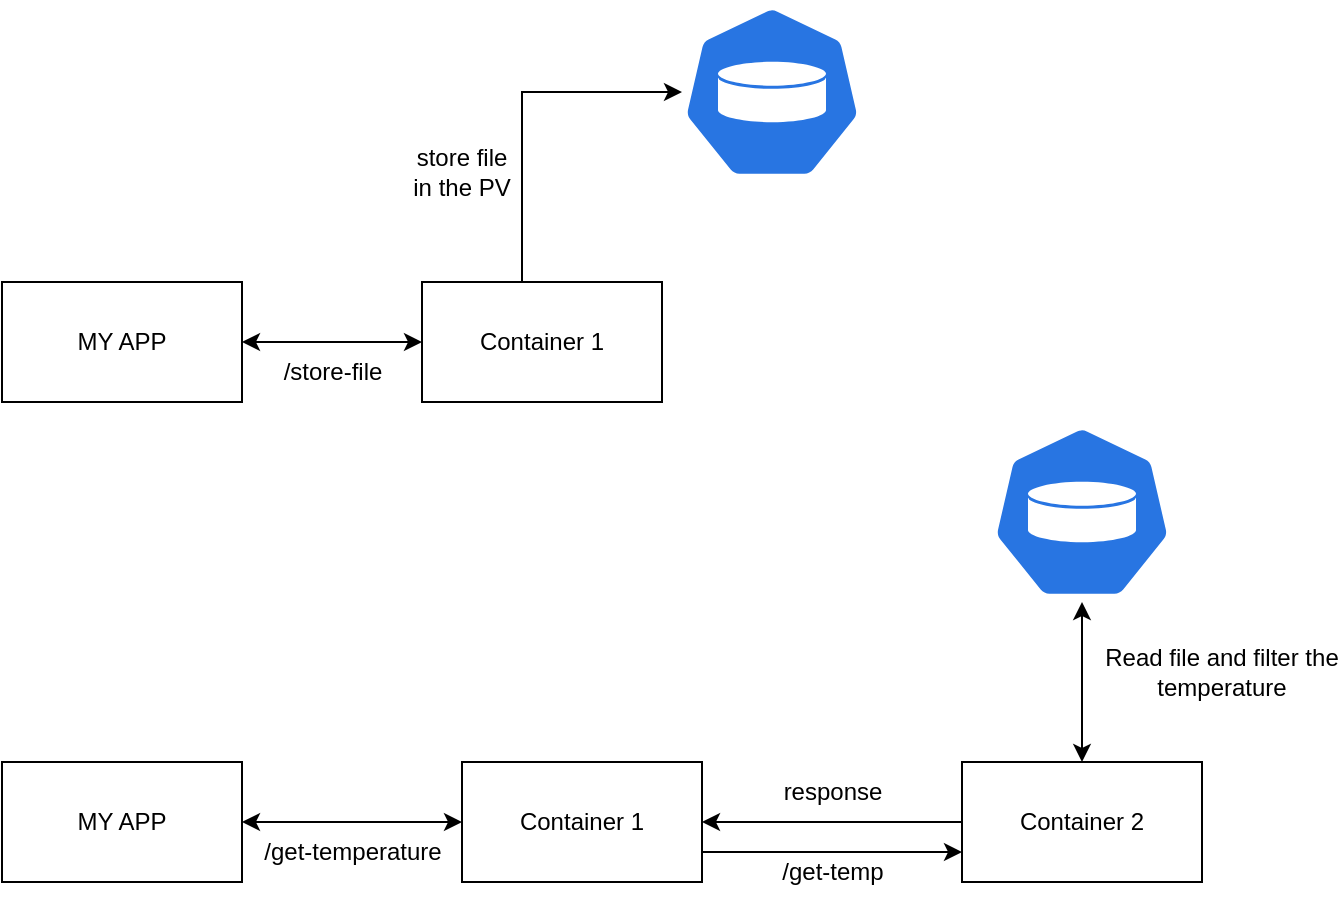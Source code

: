 <mxfile version="21.6.8" type="github">
  <diagram name="Page-1" id="fEA3D3u9Bvl39R5_udzE">
    <mxGraphModel dx="1189" dy="771" grid="1" gridSize="10" guides="1" tooltips="1" connect="1" arrows="1" fold="1" page="1" pageScale="1" pageWidth="850" pageHeight="1100" math="0" shadow="0">
      <root>
        <mxCell id="0" />
        <mxCell id="1" parent="0" />
        <mxCell id="XxELd32nO00j1UztRw8B-7" style="edgeStyle=orthogonalEdgeStyle;rounded=0;orthogonalLoop=1;jettySize=auto;html=1;" edge="1" parent="1" source="XxELd32nO00j1UztRw8B-1" target="XxELd32nO00j1UztRw8B-3">
          <mxGeometry relative="1" as="geometry">
            <Array as="points">
              <mxPoint x="300" y="165" />
            </Array>
          </mxGeometry>
        </mxCell>
        <mxCell id="XxELd32nO00j1UztRw8B-1" value="Container 1" style="rounded=0;whiteSpace=wrap;html=1;" vertex="1" parent="1">
          <mxGeometry x="250" y="260" width="120" height="60" as="geometry" />
        </mxCell>
        <mxCell id="XxELd32nO00j1UztRw8B-3" value="" style="sketch=0;html=1;dashed=0;whitespace=wrap;fillColor=#2875E2;strokeColor=#ffffff;points=[[0.005,0.63,0],[0.1,0.2,0],[0.9,0.2,0],[0.5,0,0],[0.995,0.63,0],[0.72,0.99,0],[0.5,1,0],[0.28,0.99,0]];verticalLabelPosition=bottom;align=center;verticalAlign=top;shape=mxgraph.kubernetes.icon;prIcon=pv" vertex="1" parent="1">
          <mxGeometry x="380" y="120" width="90" height="90" as="geometry" />
        </mxCell>
        <mxCell id="XxELd32nO00j1UztRw8B-5" style="edgeStyle=orthogonalEdgeStyle;rounded=0;orthogonalLoop=1;jettySize=auto;html=1;startArrow=classic;startFill=1;" edge="1" parent="1" source="XxELd32nO00j1UztRw8B-4" target="XxELd32nO00j1UztRw8B-1">
          <mxGeometry relative="1" as="geometry" />
        </mxCell>
        <mxCell id="XxELd32nO00j1UztRw8B-4" value="MY APP" style="rounded=0;whiteSpace=wrap;html=1;" vertex="1" parent="1">
          <mxGeometry x="40" y="260" width="120" height="60" as="geometry" />
        </mxCell>
        <mxCell id="XxELd32nO00j1UztRw8B-6" value="/store-file" style="text;html=1;align=center;verticalAlign=middle;resizable=0;points=[];autosize=1;strokeColor=none;fillColor=none;" vertex="1" parent="1">
          <mxGeometry x="170" y="290" width="70" height="30" as="geometry" />
        </mxCell>
        <mxCell id="XxELd32nO00j1UztRw8B-8" value="store file in the PV" style="text;html=1;strokeColor=none;fillColor=none;align=center;verticalAlign=middle;whiteSpace=wrap;rounded=0;" vertex="1" parent="1">
          <mxGeometry x="240" y="190" width="60" height="30" as="geometry" />
        </mxCell>
        <mxCell id="XxELd32nO00j1UztRw8B-22" style="edgeStyle=orthogonalEdgeStyle;rounded=0;orthogonalLoop=1;jettySize=auto;html=1;entryX=0;entryY=0.75;entryDx=0;entryDy=0;" edge="1" parent="1" source="XxELd32nO00j1UztRw8B-10" target="XxELd32nO00j1UztRw8B-11">
          <mxGeometry relative="1" as="geometry">
            <Array as="points">
              <mxPoint x="420" y="545" />
              <mxPoint x="420" y="545" />
            </Array>
          </mxGeometry>
        </mxCell>
        <mxCell id="XxELd32nO00j1UztRw8B-10" value="Container 1" style="rounded=0;whiteSpace=wrap;html=1;" vertex="1" parent="1">
          <mxGeometry x="270" y="500" width="120" height="60" as="geometry" />
        </mxCell>
        <mxCell id="XxELd32nO00j1UztRw8B-19" style="edgeStyle=orthogonalEdgeStyle;rounded=0;orthogonalLoop=1;jettySize=auto;html=1;entryX=0.5;entryY=1;entryDx=0;entryDy=0;entryPerimeter=0;startArrow=classic;startFill=1;" edge="1" parent="1" source="XxELd32nO00j1UztRw8B-11" target="XxELd32nO00j1UztRw8B-12">
          <mxGeometry relative="1" as="geometry" />
        </mxCell>
        <mxCell id="XxELd32nO00j1UztRw8B-23" style="edgeStyle=orthogonalEdgeStyle;rounded=0;orthogonalLoop=1;jettySize=auto;html=1;entryX=1;entryY=0.5;entryDx=0;entryDy=0;" edge="1" parent="1" source="XxELd32nO00j1UztRw8B-11" target="XxELd32nO00j1UztRw8B-10">
          <mxGeometry relative="1" as="geometry" />
        </mxCell>
        <mxCell id="XxELd32nO00j1UztRw8B-11" value="Container 2" style="rounded=0;whiteSpace=wrap;html=1;" vertex="1" parent="1">
          <mxGeometry x="520" y="500" width="120" height="60" as="geometry" />
        </mxCell>
        <mxCell id="XxELd32nO00j1UztRw8B-12" value="" style="sketch=0;html=1;dashed=0;whitespace=wrap;fillColor=#2875E2;strokeColor=#ffffff;points=[[0.005,0.63,0],[0.1,0.2,0],[0.9,0.2,0],[0.5,0,0],[0.995,0.63,0],[0.72,0.99,0],[0.5,1,0],[0.28,0.99,0]];verticalLabelPosition=bottom;align=center;verticalAlign=top;shape=mxgraph.kubernetes.icon;prIcon=pv" vertex="1" parent="1">
          <mxGeometry x="535" y="330" width="90" height="90" as="geometry" />
        </mxCell>
        <mxCell id="XxELd32nO00j1UztRw8B-13" style="edgeStyle=orthogonalEdgeStyle;rounded=0;orthogonalLoop=1;jettySize=auto;html=1;entryX=0;entryY=0.5;entryDx=0;entryDy=0;startArrow=classic;startFill=1;" edge="1" parent="1" source="XxELd32nO00j1UztRw8B-14" target="XxELd32nO00j1UztRw8B-10">
          <mxGeometry relative="1" as="geometry">
            <Array as="points">
              <mxPoint x="200" y="530" />
              <mxPoint x="200" y="530" />
            </Array>
          </mxGeometry>
        </mxCell>
        <mxCell id="XxELd32nO00j1UztRw8B-14" value="MY APP" style="rounded=0;whiteSpace=wrap;html=1;" vertex="1" parent="1">
          <mxGeometry x="40" y="500" width="120" height="60" as="geometry" />
        </mxCell>
        <mxCell id="XxELd32nO00j1UztRw8B-15" value="/get-temperature" style="text;html=1;align=center;verticalAlign=middle;resizable=0;points=[];autosize=1;strokeColor=none;fillColor=none;" vertex="1" parent="1">
          <mxGeometry x="160" y="530" width="110" height="30" as="geometry" />
        </mxCell>
        <mxCell id="XxELd32nO00j1UztRw8B-18" value="/get-temp" style="text;html=1;align=center;verticalAlign=middle;resizable=0;points=[];autosize=1;strokeColor=none;fillColor=none;" vertex="1" parent="1">
          <mxGeometry x="420" y="540" width="70" height="30" as="geometry" />
        </mxCell>
        <mxCell id="XxELd32nO00j1UztRw8B-20" value="Read file and filter the temperature" style="text;html=1;strokeColor=none;fillColor=none;align=center;verticalAlign=middle;whiteSpace=wrap;rounded=0;" vertex="1" parent="1">
          <mxGeometry x="590" y="430" width="120" height="50" as="geometry" />
        </mxCell>
        <mxCell id="XxELd32nO00j1UztRw8B-24" value="response" style="text;html=1;align=center;verticalAlign=middle;resizable=0;points=[];autosize=1;strokeColor=none;fillColor=none;" vertex="1" parent="1">
          <mxGeometry x="420" y="500" width="70" height="30" as="geometry" />
        </mxCell>
      </root>
    </mxGraphModel>
  </diagram>
</mxfile>
